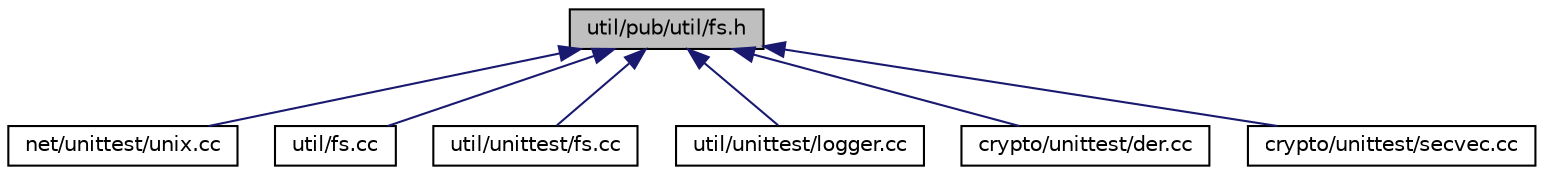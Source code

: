 digraph "util/pub/util/fs.h"
{
 // LATEX_PDF_SIZE
  edge [fontname="Helvetica",fontsize="10",labelfontname="Helvetica",labelfontsize="10"];
  node [fontname="Helvetica",fontsize="10",shape=record];
  Node1 [label="util/pub/util/fs.h",height=0.2,width=0.4,color="black", fillcolor="grey75", style="filled", fontcolor="black",tooltip="Common file system utilities."];
  Node1 -> Node2 [dir="back",color="midnightblue",fontsize="10",style="solid",fontname="Helvetica"];
  Node2 [label="net/unittest/unix.cc",height=0.2,width=0.4,color="black", fillcolor="white", style="filled",URL="$db/dc1/unittest_2unix_8cc.html",tooltip="Tests for Unix domain tcp and udp networking."];
  Node1 -> Node3 [dir="back",color="midnightblue",fontsize="10",style="solid",fontname="Helvetica"];
  Node3 [label="util/fs.cc",height=0.2,width=0.4,color="black", fillcolor="white", style="filled",URL="$db/de1/fs_8cc.html",tooltip="Common file system utilities implementation"];
  Node1 -> Node4 [dir="back",color="midnightblue",fontsize="10",style="solid",fontname="Helvetica"];
  Node4 [label="util/unittest/fs.cc",height=0.2,width=0.4,color="black", fillcolor="white", style="filled",URL="$d9/d2e/unittest_2fs_8cc.html",tooltip="Tests for Common file system utilities."];
  Node1 -> Node5 [dir="back",color="midnightblue",fontsize="10",style="solid",fontname="Helvetica"];
  Node5 [label="util/unittest/logger.cc",height=0.2,width=0.4,color="black", fillcolor="white", style="filled",URL="$d6/d89/unittest_2logger_8cc.html",tooltip="Tests for Thread safe logging."];
  Node1 -> Node6 [dir="back",color="midnightblue",fontsize="10",style="solid",fontname="Helvetica"];
  Node6 [label="crypto/unittest/der.cc",height=0.2,width=0.4,color="black", fillcolor="white", style="filled",URL="$d4/d0c/unittest_2der_8cc.html",tooltip="Test file for Distinguished encoding rules (DER)."];
  Node1 -> Node7 [dir="back",color="midnightblue",fontsize="10",style="solid",fontname="Helvetica"];
  Node7 [label="crypto/unittest/secvec.cc",height=0.2,width=0.4,color="black", fillcolor="white", style="filled",URL="$d4/dd9/unittest_2secvec_8cc.html",tooltip="Tests for Secure vector."];
}
